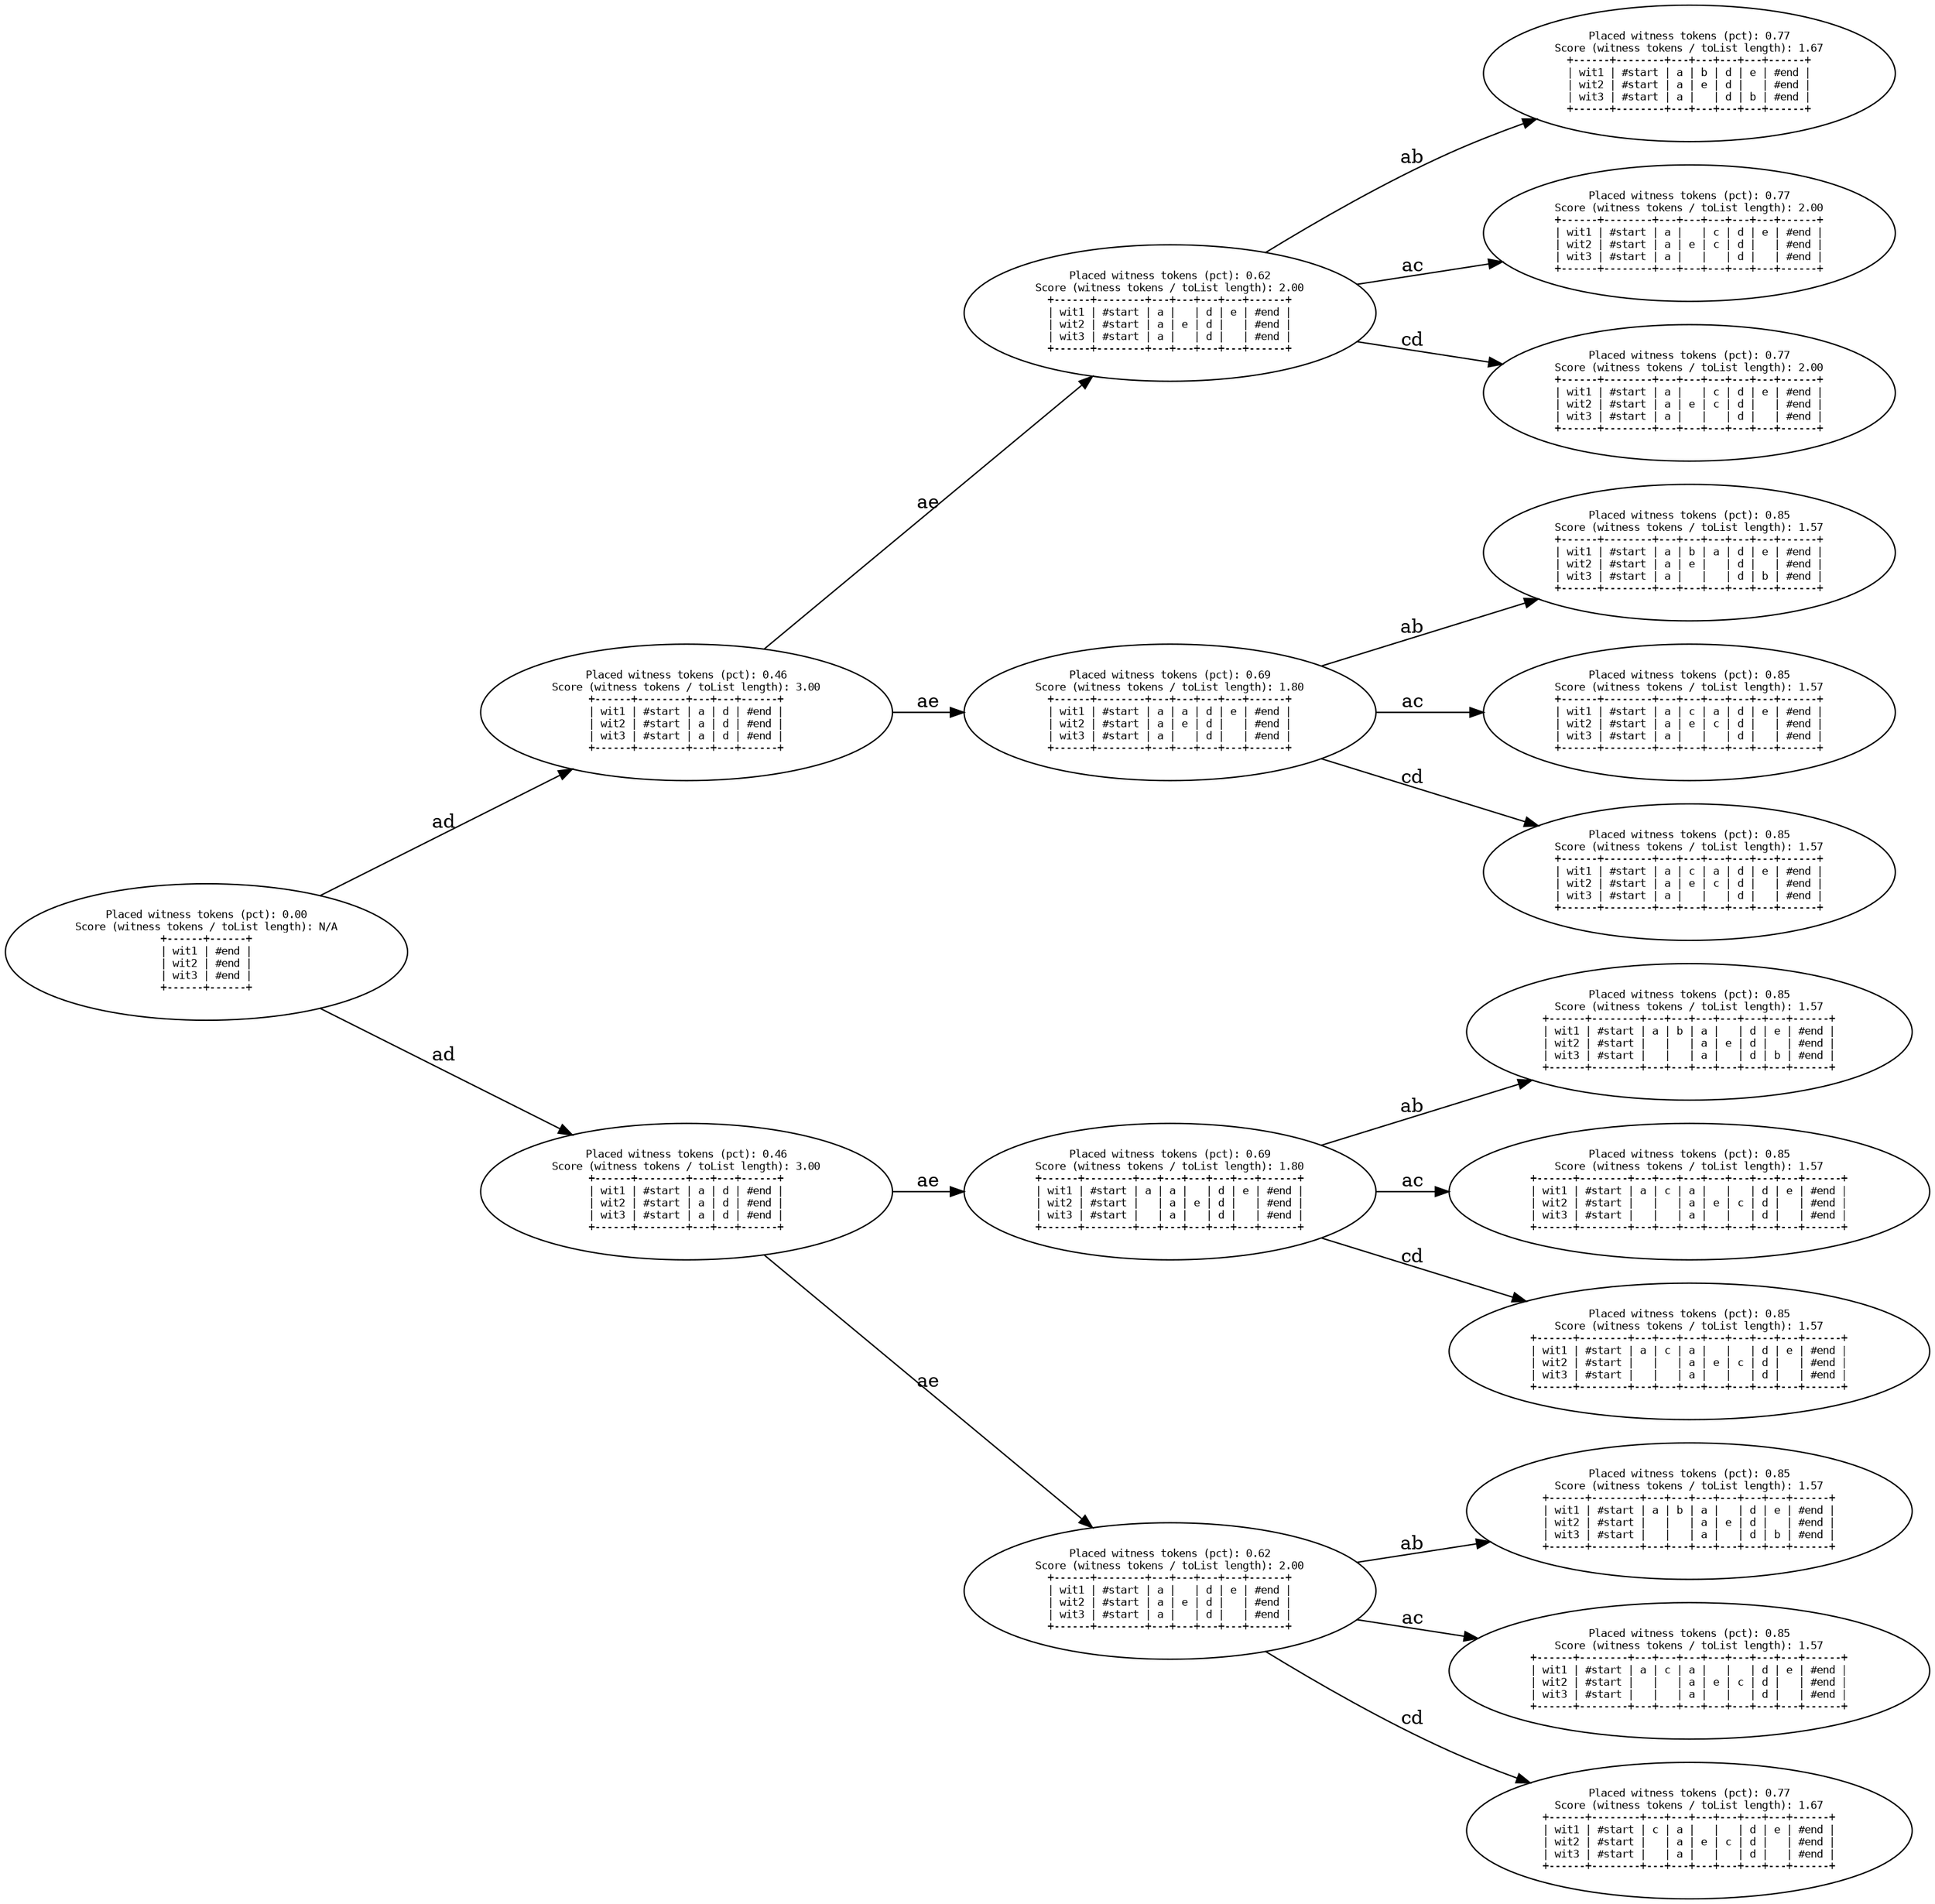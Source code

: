 digraph {
	node [fontname=Courier]
	node [fontsize=8]
	graph [rankdir=LR]
	1 [label="Placed witness tokens (pct): 0.00
Score (witness tokens / toList length): N/A
+------+------+
| wit1 | #end |
| wit2 | #end |
| wit3 | #end |
+------+------+" c=1]
	2 [label="Placed witness tokens (pct): 0.46
Score (witness tokens / toList length): 3.00
+------+--------+---+---+------+
| wit1 | #start | a | d | #end |
| wit2 | #start | a | d | #end |
| wit3 | #start | a | d | #end |
+------+--------+---+---+------+" c=2]
	1 -> 2 [label=ad]
	3 [label="Placed witness tokens (pct): 0.62
Score (witness tokens / toList length): 2.00
+------+--------+---+---+---+---+------+
| wit1 | #start | a |   | d | e | #end |
| wit2 | #start | a | e | d |   | #end |
| wit3 | #start | a |   | d |   | #end |
+------+--------+---+---+---+---+------+" c=3]
	2 -> 3 [label=ae]
	4 [label="Placed witness tokens (pct): 0.77
Score (witness tokens / toList length): 1.67
+------+--------+---+---+---+---+------+
| wit1 | #start | a | b | d | e | #end |
| wit2 | #start | a | e | d |   | #end |
| wit3 | #start | a |   | d | b | #end |
+------+--------+---+---+---+---+------+" c=4]
	3 -> 4 [label=ab]
	5 [label="Placed witness tokens (pct): 0.77
Score (witness tokens / toList length): 2.00
+------+--------+---+---+---+---+---+------+
| wit1 | #start | a |   | c | d | e | #end |
| wit2 | #start | a | e | c | d |   | #end |
| wit3 | #start | a |   |   | d |   | #end |
+------+--------+---+---+---+---+---+------+" c=5]
	3 -> 5 [label=ac]
	6 [label="Placed witness tokens (pct): 0.77
Score (witness tokens / toList length): 2.00
+------+--------+---+---+---+---+---+------+
| wit1 | #start | a |   | c | d | e | #end |
| wit2 | #start | a | e | c | d |   | #end |
| wit3 | #start | a |   |   | d |   | #end |
+------+--------+---+---+---+---+---+------+" c=6]
	3 -> 6 [label=cd]
	7 [label="Placed witness tokens (pct): 0.69
Score (witness tokens / toList length): 1.80
+------+--------+---+---+---+---+------+
| wit1 | #start | a | a | d | e | #end |
| wit2 | #start | a | e | d |   | #end |
| wit3 | #start | a |   | d |   | #end |
+------+--------+---+---+---+---+------+" c=7]
	2 -> 7 [label=ae]
	8 [label="Placed witness tokens (pct): 0.85
Score (witness tokens / toList length): 1.57
+------+--------+---+---+---+---+---+------+
| wit1 | #start | a | b | a | d | e | #end |
| wit2 | #start | a | e |   | d |   | #end |
| wit3 | #start | a |   |   | d | b | #end |
+------+--------+---+---+---+---+---+------+" c=8]
	7 -> 8 [label=ab]
	9 [label="Placed witness tokens (pct): 0.85
Score (witness tokens / toList length): 1.57
+------+--------+---+---+---+---+---+------+
| wit1 | #start | a | c | a | d | e | #end |
| wit2 | #start | a | e | c | d |   | #end |
| wit3 | #start | a |   |   | d |   | #end |
+------+--------+---+---+---+---+---+------+" c=9]
	7 -> 9 [label=ac]
	10 [label="Placed witness tokens (pct): 0.85
Score (witness tokens / toList length): 1.57
+------+--------+---+---+---+---+---+------+
| wit1 | #start | a | c | a | d | e | #end |
| wit2 | #start | a | e | c | d |   | #end |
| wit3 | #start | a |   |   | d |   | #end |
+------+--------+---+---+---+---+---+------+" c=10]
	7 -> 10 [label=cd]
	11 [label="Placed witness tokens (pct): 0.46
Score (witness tokens / toList length): 3.00
+------+--------+---+---+------+
| wit1 | #start | a | d | #end |
| wit2 | #start | a | d | #end |
| wit3 | #start | a | d | #end |
+------+--------+---+---+------+" c=11]
	1 -> 11 [label=ad]
	12 [label="Placed witness tokens (pct): 0.69
Score (witness tokens / toList length): 1.80
+------+--------+---+---+---+---+---+------+
| wit1 | #start | a | a |   | d | e | #end |
| wit2 | #start |   | a | e | d |   | #end |
| wit3 | #start |   | a |   | d |   | #end |
+------+--------+---+---+---+---+---+------+" c=12]
	11 -> 12 [label=ae]
	13 [label="Placed witness tokens (pct): 0.85
Score (witness tokens / toList length): 1.57
+------+--------+---+---+---+---+---+---+------+
| wit1 | #start | a | b | a |   | d | e | #end |
| wit2 | #start |   |   | a | e | d |   | #end |
| wit3 | #start |   |   | a |   | d | b | #end |
+------+--------+---+---+---+---+---+---+------+" c=13]
	12 -> 13 [label=ab]
	14 [label="Placed witness tokens (pct): 0.85
Score (witness tokens / toList length): 1.57
+------+--------+---+---+---+---+---+---+---+------+
| wit1 | #start | a | c | a |   |   | d | e | #end |
| wit2 | #start |   |   | a | e | c | d |   | #end |
| wit3 | #start |   |   | a |   |   | d |   | #end |
+------+--------+---+---+---+---+---+---+---+------+" c=14]
	12 -> 14 [label=ac]
	15 [label="Placed witness tokens (pct): 0.85
Score (witness tokens / toList length): 1.57
+------+--------+---+---+---+---+---+---+---+------+
| wit1 | #start | a | c | a |   |   | d | e | #end |
| wit2 | #start |   |   | a | e | c | d |   | #end |
| wit3 | #start |   |   | a |   |   | d |   | #end |
+------+--------+---+---+---+---+---+---+---+------+" c=15]
	12 -> 15 [label=cd]
	16 [label="Placed witness tokens (pct): 0.62
Score (witness tokens / toList length): 2.00
+------+--------+---+---+---+---+------+
| wit1 | #start | a |   | d | e | #end |
| wit2 | #start | a | e | d |   | #end |
| wit3 | #start | a |   | d |   | #end |
+------+--------+---+---+---+---+------+" c=16]
	11 -> 16 [label=ae]
	17 [label="Placed witness tokens (pct): 0.85
Score (witness tokens / toList length): 1.57
+------+--------+---+---+---+---+---+---+------+
| wit1 | #start | a | b | a |   | d | e | #end |
| wit2 | #start |   |   | a | e | d |   | #end |
| wit3 | #start |   |   | a |   | d | b | #end |
+------+--------+---+---+---+---+---+---+------+" c=17]
	16 -> 17 [label=ab]
	18 [label="Placed witness tokens (pct): 0.85
Score (witness tokens / toList length): 1.57
+------+--------+---+---+---+---+---+---+---+------+
| wit1 | #start | a | c | a |   |   | d | e | #end |
| wit2 | #start |   |   | a | e | c | d |   | #end |
| wit3 | #start |   |   | a |   |   | d |   | #end |
+------+--------+---+---+---+---+---+---+---+------+" c=18]
	16 -> 18 [label=ac]
	19 [label="Placed witness tokens (pct): 0.77
Score (witness tokens / toList length): 1.67
+------+--------+---+---+---+---+---+---+------+
| wit1 | #start | c | a |   |   | d | e | #end |
| wit2 | #start |   | a | e | c | d |   | #end |
| wit3 | #start |   | a |   |   | d |   | #end |
+------+--------+---+---+---+---+---+---+------+" c=19]
	16 -> 19 [label=cd]
}
